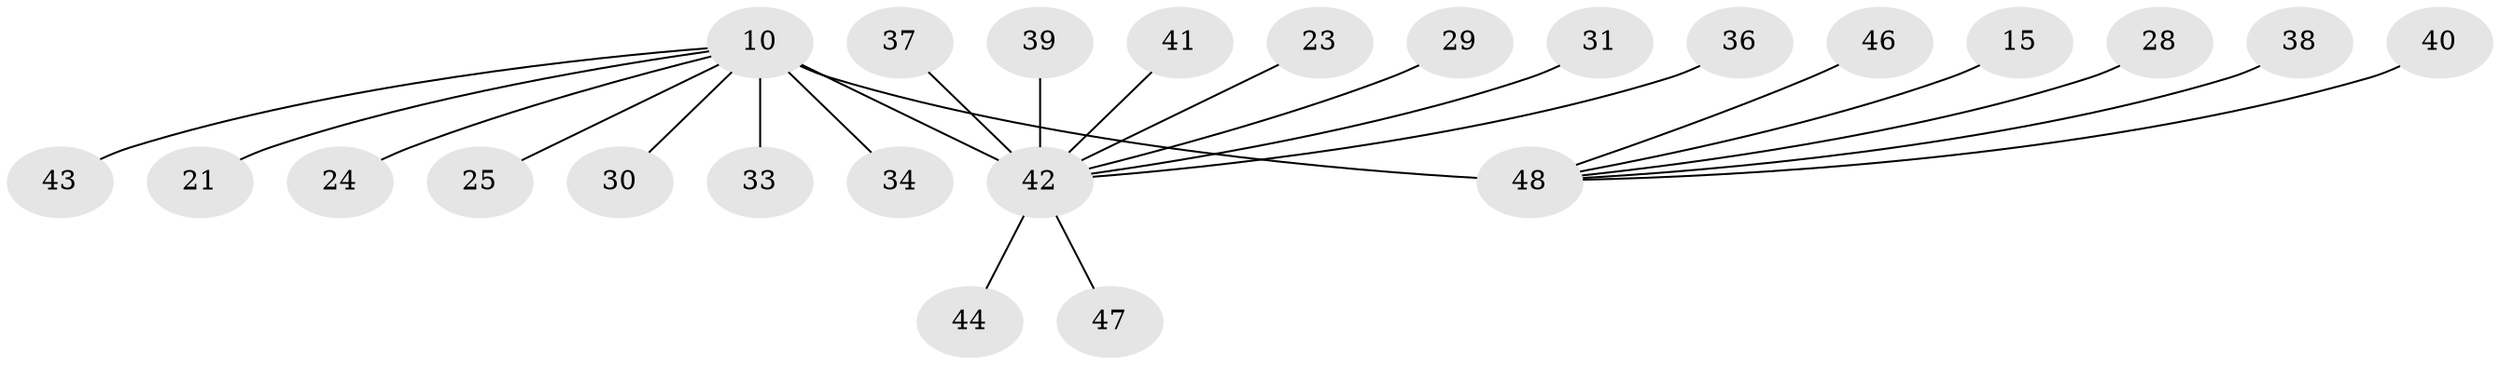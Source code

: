 // original degree distribution, {10: 0.020833333333333332, 3: 0.08333333333333333, 6: 0.020833333333333332, 5: 0.0625, 7: 0.041666666666666664, 9: 0.020833333333333332, 2: 0.2916666666666667, 1: 0.4583333333333333}
// Generated by graph-tools (version 1.1) at 2025/57/03/04/25 21:57:45]
// undirected, 24 vertices, 23 edges
graph export_dot {
graph [start="1"]
  node [color=gray90,style=filled];
  10 [super="+5+9+6"];
  15;
  21;
  23;
  24;
  25;
  28;
  29;
  30;
  31;
  33 [super="+20"];
  34 [super="+12"];
  36;
  37 [super="+27"];
  38;
  39 [super="+26"];
  40;
  41;
  42 [super="+17+11+35"];
  43 [super="+32"];
  44;
  46;
  47;
  48 [super="+16+45"];
  10 -- 24;
  10 -- 42 [weight=8];
  10 -- 25;
  10 -- 21;
  10 -- 30;
  10 -- 34;
  10 -- 48 [weight=5];
  10 -- 33;
  10 -- 43;
  15 -- 48;
  23 -- 42;
  28 -- 48;
  29 -- 42;
  31 -- 42;
  36 -- 42;
  37 -- 42;
  38 -- 48;
  39 -- 42;
  40 -- 48;
  41 -- 42;
  42 -- 44;
  42 -- 47;
  46 -- 48;
}
